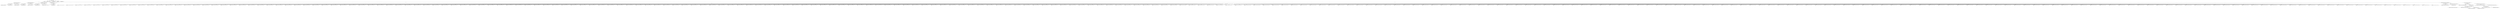 digraph "&lt;init&gt;" {  
"111669149696" [label = <(METHOD,&lt;init&gt;)<SUB>109</SUB>> ]
"115964116996" [label = <(PARAM,this)<SUB>109</SUB>> ]
"25769803776" [label = <(BLOCK,&lt;empty&gt;,&lt;empty&gt;)<SUB>109</SUB>> ]
"30064771072" [label = <(&lt;operator&gt;.assignment,String this.cvsRoot = null)<SUB>80</SUB>> ]
"30064771073" [label = <(&lt;operator&gt;.fieldAccess,this.cvsRoot)<SUB>80</SUB>> ]
"68719476744" [label = <(IDENTIFIER,this,String this.cvsRoot = null)> ]
"55834574848" [label = <(FIELD_IDENTIFIER,cvsRoot,cvsRoot)<SUB>80</SUB>> ]
"90194313216" [label = <(LITERAL,null,String this.cvsRoot = null)<SUB>80</SUB>> ]
"30064771074" [label = <(&lt;operator&gt;.assignment,File this.passFile = null)<SUB>82</SUB>> ]
"30064771075" [label = <(&lt;operator&gt;.fieldAccess,this.passFile)<SUB>82</SUB>> ]
"68719476745" [label = <(IDENTIFIER,this,File this.passFile = null)> ]
"55834574849" [label = <(FIELD_IDENTIFIER,passFile,passFile)<SUB>82</SUB>> ]
"90194313217" [label = <(LITERAL,null,File this.passFile = null)<SUB>82</SUB>> ]
"30064771076" [label = <(&lt;operator&gt;.assignment,String this.password = null)<SUB>84</SUB>> ]
"30064771077" [label = <(&lt;operator&gt;.fieldAccess,this.password)<SUB>84</SUB>> ]
"68719476746" [label = <(IDENTIFIER,this,String this.password = null)> ]
"55834574850" [label = <(FIELD_IDENTIFIER,password,password)<SUB>84</SUB>> ]
"90194313218" [label = <(LITERAL,null,String this.password = null)<SUB>84</SUB>> ]
"30064771078" [label = <(&lt;operator&gt;.assignment,char[] this.shifts = { 0, 1, 2, 3, 4, 5, 6, 7, ...)<SUB>87</SUB>> ]
"30064771079" [label = <(&lt;operator&gt;.fieldAccess,this.shifts)<SUB>87</SUB>> ]
"68719476747" [label = <(IDENTIFIER,this,char[] this.shifts = { 0, 1, 2, 3, 4, 5, 6, 7, ...)> ]
"55834574851" [label = <(FIELD_IDENTIFIER,shifts,shifts)<SUB>87</SUB>> ]
"30064771080" [label = <(&lt;operator&gt;.arrayInitializer,{ 0, 1, 2, 3, 4, 5, 6, 7, 8, 9, 10, 11, 12, 13,...)<SUB>87</SUB>> ]
"90194313219" [label = <(LITERAL,0,{ 0, 1, 2, 3, 4, 5, 6, 7, 8, 9, 10, 11, 12, 13,...)<SUB>88</SUB>> ]
"90194313220" [label = <(LITERAL,1,{ 0, 1, 2, 3, 4, 5, 6, 7, 8, 9, 10, 11, 12, 13,...)<SUB>88</SUB>> ]
"90194313221" [label = <(LITERAL,2,{ 0, 1, 2, 3, 4, 5, 6, 7, 8, 9, 10, 11, 12, 13,...)<SUB>88</SUB>> ]
"90194313222" [label = <(LITERAL,3,{ 0, 1, 2, 3, 4, 5, 6, 7, 8, 9, 10, 11, 12, 13,...)<SUB>88</SUB>> ]
"90194313223" [label = <(LITERAL,4,{ 0, 1, 2, 3, 4, 5, 6, 7, 8, 9, 10, 11, 12, 13,...)<SUB>88</SUB>> ]
"90194313224" [label = <(LITERAL,5,{ 0, 1, 2, 3, 4, 5, 6, 7, 8, 9, 10, 11, 12, 13,...)<SUB>88</SUB>> ]
"90194313225" [label = <(LITERAL,6,{ 0, 1, 2, 3, 4, 5, 6, 7, 8, 9, 10, 11, 12, 13,...)<SUB>88</SUB>> ]
"90194313226" [label = <(LITERAL,7,{ 0, 1, 2, 3, 4, 5, 6, 7, 8, 9, 10, 11, 12, 13,...)<SUB>88</SUB>> ]
"90194313227" [label = <(LITERAL,8,{ 0, 1, 2, 3, 4, 5, 6, 7, 8, 9, 10, 11, 12, 13,...)<SUB>88</SUB>> ]
"90194313228" [label = <(LITERAL,9,{ 0, 1, 2, 3, 4, 5, 6, 7, 8, 9, 10, 11, 12, 13,...)<SUB>88</SUB>> ]
"90194313229" [label = <(LITERAL,10,{ 0, 1, 2, 3, 4, 5, 6, 7, 8, 9, 10, 11, 12, 13,...)<SUB>88</SUB>> ]
"90194313230" [label = <(LITERAL,11,{ 0, 1, 2, 3, 4, 5, 6, 7, 8, 9, 10, 11, 12, 13,...)<SUB>88</SUB>> ]
"90194313231" [label = <(LITERAL,12,{ 0, 1, 2, 3, 4, 5, 6, 7, 8, 9, 10, 11, 12, 13,...)<SUB>88</SUB>> ]
"90194313232" [label = <(LITERAL,13,{ 0, 1, 2, 3, 4, 5, 6, 7, 8, 9, 10, 11, 12, 13,...)<SUB>88</SUB>> ]
"90194313233" [label = <(LITERAL,14,{ 0, 1, 2, 3, 4, 5, 6, 7, 8, 9, 10, 11, 12, 13,...)<SUB>88</SUB>> ]
"90194313234" [label = <(LITERAL,15,{ 0, 1, 2, 3, 4, 5, 6, 7, 8, 9, 10, 11, 12, 13,...)<SUB>88</SUB>> ]
"90194313235" [label = <(LITERAL,16,{ 0, 1, 2, 3, 4, 5, 6, 7, 8, 9, 10, 11, 12, 13,...)<SUB>89</SUB>> ]
"90194313236" [label = <(LITERAL,17,{ 0, 1, 2, 3, 4, 5, 6, 7, 8, 9, 10, 11, 12, 13,...)<SUB>89</SUB>> ]
"90194313237" [label = <(LITERAL,18,{ 0, 1, 2, 3, 4, 5, 6, 7, 8, 9, 10, 11, 12, 13,...)<SUB>89</SUB>> ]
"90194313238" [label = <(LITERAL,19,{ 0, 1, 2, 3, 4, 5, 6, 7, 8, 9, 10, 11, 12, 13,...)<SUB>89</SUB>> ]
"90194313239" [label = <(LITERAL,20,{ 0, 1, 2, 3, 4, 5, 6, 7, 8, 9, 10, 11, 12, 13,...)<SUB>89</SUB>> ]
"90194313240" [label = <(LITERAL,21,{ 0, 1, 2, 3, 4, 5, 6, 7, 8, 9, 10, 11, 12, 13,...)<SUB>89</SUB>> ]
"90194313241" [label = <(LITERAL,22,{ 0, 1, 2, 3, 4, 5, 6, 7, 8, 9, 10, 11, 12, 13,...)<SUB>89</SUB>> ]
"90194313242" [label = <(LITERAL,23,{ 0, 1, 2, 3, 4, 5, 6, 7, 8, 9, 10, 11, 12, 13,...)<SUB>89</SUB>> ]
"90194313243" [label = <(LITERAL,24,{ 0, 1, 2, 3, 4, 5, 6, 7, 8, 9, 10, 11, 12, 13,...)<SUB>89</SUB>> ]
"90194313244" [label = <(LITERAL,25,{ 0, 1, 2, 3, 4, 5, 6, 7, 8, 9, 10, 11, 12, 13,...)<SUB>89</SUB>> ]
"90194313245" [label = <(LITERAL,26,{ 0, 1, 2, 3, 4, 5, 6, 7, 8, 9, 10, 11, 12, 13,...)<SUB>89</SUB>> ]
"90194313246" [label = <(LITERAL,27,{ 0, 1, 2, 3, 4, 5, 6, 7, 8, 9, 10, 11, 12, 13,...)<SUB>89</SUB>> ]
"90194313247" [label = <(LITERAL,28,{ 0, 1, 2, 3, 4, 5, 6, 7, 8, 9, 10, 11, 12, 13,...)<SUB>89</SUB>> ]
"90194313248" [label = <(LITERAL,29,{ 0, 1, 2, 3, 4, 5, 6, 7, 8, 9, 10, 11, 12, 13,...)<SUB>89</SUB>> ]
"90194313249" [label = <(LITERAL,30,{ 0, 1, 2, 3, 4, 5, 6, 7, 8, 9, 10, 11, 12, 13,...)<SUB>89</SUB>> ]
"90194313250" [label = <(LITERAL,31,{ 0, 1, 2, 3, 4, 5, 6, 7, 8, 9, 10, 11, 12, 13,...)<SUB>89</SUB>> ]
"90194313251" [label = <(LITERAL,114,{ 0, 1, 2, 3, 4, 5, 6, 7, 8, 9, 10, 11, 12, 13,...)<SUB>90</SUB>> ]
"90194313252" [label = <(LITERAL,120,{ 0, 1, 2, 3, 4, 5, 6, 7, 8, 9, 10, 11, 12, 13,...)<SUB>90</SUB>> ]
"90194313253" [label = <(LITERAL,53,{ 0, 1, 2, 3, 4, 5, 6, 7, 8, 9, 10, 11, 12, 13,...)<SUB>90</SUB>> ]
"90194313254" [label = <(LITERAL,79,{ 0, 1, 2, 3, 4, 5, 6, 7, 8, 9, 10, 11, 12, 13,...)<SUB>90</SUB>> ]
"90194313255" [label = <(LITERAL,96,{ 0, 1, 2, 3, 4, 5, 6, 7, 8, 9, 10, 11, 12, 13,...)<SUB>90</SUB>> ]
"90194313256" [label = <(LITERAL,109,{ 0, 1, 2, 3, 4, 5, 6, 7, 8, 9, 10, 11, 12, 13,...)<SUB>90</SUB>> ]
"90194313257" [label = <(LITERAL,72,{ 0, 1, 2, 3, 4, 5, 6, 7, 8, 9, 10, 11, 12, 13,...)<SUB>90</SUB>> ]
"90194313258" [label = <(LITERAL,108,{ 0, 1, 2, 3, 4, 5, 6, 7, 8, 9, 10, 11, 12, 13,...)<SUB>90</SUB>> ]
"90194313259" [label = <(LITERAL,70,{ 0, 1, 2, 3, 4, 5, 6, 7, 8, 9, 10, 11, 12, 13,...)<SUB>90</SUB>> ]
"90194313260" [label = <(LITERAL,64,{ 0, 1, 2, 3, 4, 5, 6, 7, 8, 9, 10, 11, 12, 13,...)<SUB>90</SUB>> ]
"90194313261" [label = <(LITERAL,76,{ 0, 1, 2, 3, 4, 5, 6, 7, 8, 9, 10, 11, 12, 13,...)<SUB>90</SUB>> ]
"90194313262" [label = <(LITERAL,67,{ 0, 1, 2, 3, 4, 5, 6, 7, 8, 9, 10, 11, 12, 13,...)<SUB>90</SUB>> ]
"90194313263" [label = <(LITERAL,116,{ 0, 1, 2, 3, 4, 5, 6, 7, 8, 9, 10, 11, 12, 13,...)<SUB>90</SUB>> ]
"90194313264" [label = <(LITERAL,74,{ 0, 1, 2, 3, 4, 5, 6, 7, 8, 9, 10, 11, 12, 13,...)<SUB>90</SUB>> ]
"90194313265" [label = <(LITERAL,68,{ 0, 1, 2, 3, 4, 5, 6, 7, 8, 9, 10, 11, 12, 13,...)<SUB>90</SUB>> ]
"90194313266" [label = <(LITERAL,87,{ 0, 1, 2, 3, 4, 5, 6, 7, 8, 9, 10, 11, 12, 13,...)<SUB>90</SUB>> ]
"90194313267" [label = <(LITERAL,111,{ 0, 1, 2, 3, 4, 5, 6, 7, 8, 9, 10, 11, 12, 13,...)<SUB>91</SUB>> ]
"90194313268" [label = <(LITERAL,52,{ 0, 1, 2, 3, 4, 5, 6, 7, 8, 9, 10, 11, 12, 13,...)<SUB>91</SUB>> ]
"90194313269" [label = <(LITERAL,75,{ 0, 1, 2, 3, 4, 5, 6, 7, 8, 9, 10, 11, 12, 13,...)<SUB>91</SUB>> ]
"90194313270" [label = <(LITERAL,119,{ 0, 1, 2, 3, 4, 5, 6, 7, 8, 9, 10, 11, 12, 13,...)<SUB>91</SUB>> ]
"90194313271" [label = <(LITERAL,49,{ 0, 1, 2, 3, 4, 5, 6, 7, 8, 9, 10, 11, 12, 13,...)<SUB>91</SUB>> ]
"90194313272" [label = <(LITERAL,34,{ 0, 1, 2, 3, 4, 5, 6, 7, 8, 9, 10, 11, 12, 13,...)<SUB>91</SUB>> ]
"90194313273" [label = <(LITERAL,82,{ 0, 1, 2, 3, 4, 5, 6, 7, 8, 9, 10, 11, 12, 13,...)<SUB>91</SUB>> ]
"90194313274" [label = <(LITERAL,81,{ 0, 1, 2, 3, 4, 5, 6, 7, 8, 9, 10, 11, 12, 13,...)<SUB>91</SUB>> ]
"90194313275" [label = <(LITERAL,95,{ 0, 1, 2, 3, 4, 5, 6, 7, 8, 9, 10, 11, 12, 13,...)<SUB>91</SUB>> ]
"90194313276" [label = <(LITERAL,65,{ 0, 1, 2, 3, 4, 5, 6, 7, 8, 9, 10, 11, 12, 13,...)<SUB>91</SUB>> ]
"90194313277" [label = <(LITERAL,112,{ 0, 1, 2, 3, 4, 5, 6, 7, 8, 9, 10, 11, 12, 13,...)<SUB>91</SUB>> ]
"90194313278" [label = <(LITERAL,86,{ 0, 1, 2, 3, 4, 5, 6, 7, 8, 9, 10, 11, 12, 13,...)<SUB>91</SUB>> ]
"90194313279" [label = <(LITERAL,118,{ 0, 1, 2, 3, 4, 5, 6, 7, 8, 9, 10, 11, 12, 13,...)<SUB>91</SUB>> ]
"90194313280" [label = <(LITERAL,110,{ 0, 1, 2, 3, 4, 5, 6, 7, 8, 9, 10, 11, 12, 13,...)<SUB>91</SUB>> ]
"90194313281" [label = <(LITERAL,122,{ 0, 1, 2, 3, 4, 5, 6, 7, 8, 9, 10, 11, 12, 13,...)<SUB>91</SUB>> ]
"90194313282" [label = <(LITERAL,105,{ 0, 1, 2, 3, 4, 5, 6, 7, 8, 9, 10, 11, 12, 13,...)<SUB>91</SUB>> ]
"90194313283" [label = <(LITERAL,41,{ 0, 1, 2, 3, 4, 5, 6, 7, 8, 9, 10, 11, 12, 13,...)<SUB>92</SUB>> ]
"90194313284" [label = <(LITERAL,57,{ 0, 1, 2, 3, 4, 5, 6, 7, 8, 9, 10, 11, 12, 13,...)<SUB>92</SUB>> ]
"90194313285" [label = <(LITERAL,83,{ 0, 1, 2, 3, 4, 5, 6, 7, 8, 9, 10, 11, 12, 13,...)<SUB>92</SUB>> ]
"90194313286" [label = <(LITERAL,43,{ 0, 1, 2, 3, 4, 5, 6, 7, 8, 9, 10, 11, 12, 13,...)<SUB>92</SUB>> ]
"90194313287" [label = <(LITERAL,46,{ 0, 1, 2, 3, 4, 5, 6, 7, 8, 9, 10, 11, 12, 13,...)<SUB>92</SUB>> ]
"90194313288" [label = <(LITERAL,102,{ 0, 1, 2, 3, 4, 5, 6, 7, 8, 9, 10, 11, 12, 13,...)<SUB>92</SUB>> ]
"90194313289" [label = <(LITERAL,40,{ 0, 1, 2, 3, 4, 5, 6, 7, 8, 9, 10, 11, 12, 13,...)<SUB>92</SUB>> ]
"90194313290" [label = <(LITERAL,89,{ 0, 1, 2, 3, 4, 5, 6, 7, 8, 9, 10, 11, 12, 13,...)<SUB>92</SUB>> ]
"90194313291" [label = <(LITERAL,38,{ 0, 1, 2, 3, 4, 5, 6, 7, 8, 9, 10, 11, 12, 13,...)<SUB>92</SUB>> ]
"90194313292" [label = <(LITERAL,103,{ 0, 1, 2, 3, 4, 5, 6, 7, 8, 9, 10, 11, 12, 13,...)<SUB>92</SUB>> ]
"90194313293" [label = <(LITERAL,45,{ 0, 1, 2, 3, 4, 5, 6, 7, 8, 9, 10, 11, 12, 13,...)<SUB>92</SUB>> ]
"90194313294" [label = <(LITERAL,50,{ 0, 1, 2, 3, 4, 5, 6, 7, 8, 9, 10, 11, 12, 13,...)<SUB>92</SUB>> ]
"90194313295" [label = <(LITERAL,42,{ 0, 1, 2, 3, 4, 5, 6, 7, 8, 9, 10, 11, 12, 13,...)<SUB>92</SUB>> ]
"90194313296" [label = <(LITERAL,123,{ 0, 1, 2, 3, 4, 5, 6, 7, 8, 9, 10, 11, 12, 13,...)<SUB>92</SUB>> ]
"90194313297" [label = <(LITERAL,91,{ 0, 1, 2, 3, 4, 5, 6, 7, 8, 9, 10, 11, 12, 13,...)<SUB>92</SUB>> ]
"90194313298" [label = <(LITERAL,35,{ 0, 1, 2, 3, 4, 5, 6, 7, 8, 9, 10, 11, 12, 13,...)<SUB>92</SUB>> ]
"90194313299" [label = <(LITERAL,125,{ 0, 1, 2, 3, 4, 5, 6, 7, 8, 9, 10, 11, 12, 13,...)<SUB>93</SUB>> ]
"90194313300" [label = <(LITERAL,55,{ 0, 1, 2, 3, 4, 5, 6, 7, 8, 9, 10, 11, 12, 13,...)<SUB>93</SUB>> ]
"90194313301" [label = <(LITERAL,54,{ 0, 1, 2, 3, 4, 5, 6, 7, 8, 9, 10, 11, 12, 13,...)<SUB>93</SUB>> ]
"90194313302" [label = <(LITERAL,66,{ 0, 1, 2, 3, 4, 5, 6, 7, 8, 9, 10, 11, 12, 13,...)<SUB>93</SUB>> ]
"90194313303" [label = <(LITERAL,124,{ 0, 1, 2, 3, 4, 5, 6, 7, 8, 9, 10, 11, 12, 13,...)<SUB>93</SUB>> ]
"90194313304" [label = <(LITERAL,126,{ 0, 1, 2, 3, 4, 5, 6, 7, 8, 9, 10, 11, 12, 13,...)<SUB>93</SUB>> ]
"90194313305" [label = <(LITERAL,59,{ 0, 1, 2, 3, 4, 5, 6, 7, 8, 9, 10, 11, 12, 13,...)<SUB>93</SUB>> ]
"90194313306" [label = <(LITERAL,47,{ 0, 1, 2, 3, 4, 5, 6, 7, 8, 9, 10, 11, 12, 13,...)<SUB>93</SUB>> ]
"90194313307" [label = <(LITERAL,92,{ 0, 1, 2, 3, 4, 5, 6, 7, 8, 9, 10, 11, 12, 13,...)<SUB>93</SUB>> ]
"90194313308" [label = <(LITERAL,71,{ 0, 1, 2, 3, 4, 5, 6, 7, 8, 9, 10, 11, 12, 13,...)<SUB>93</SUB>> ]
"90194313309" [label = <(LITERAL,115,{ 0, 1, 2, 3, 4, 5, 6, 7, 8, 9, 10, 11, 12, 13,...)<SUB>93</SUB>> ]
"90194313310" [label = <(LITERAL,78,{ 0, 1, 2, 3, 4, 5, 6, 7, 8, 9, 10, 11, 12, 13,...)<SUB>93</SUB>> ]
"90194313311" [label = <(LITERAL,88,{ 0, 1, 2, 3, 4, 5, 6, 7, 8, 9, 10, 11, 12, 13,...)<SUB>93</SUB>> ]
"90194313312" [label = <(LITERAL,107,{ 0, 1, 2, 3, 4, 5, 6, 7, 8, 9, 10, 11, 12, 13,...)<SUB>93</SUB>> ]
"90194313313" [label = <(LITERAL,106,{ 0, 1, 2, 3, 4, 5, 6, 7, 8, 9, 10, 11, 12, 13,...)<SUB>93</SUB>> ]
"90194313314" [label = <(LITERAL,56,{ 0, 1, 2, 3, 4, 5, 6, 7, 8, 9, 10, 11, 12, 13,...)<SUB>93</SUB>> ]
"90194313315" [label = <(LITERAL,36,{ 0, 1, 2, 3, 4, 5, 6, 7, 8, 9, 10, 11, 12, 13,...)<SUB>94</SUB>> ]
"90194313316" [label = <(LITERAL,121,{ 0, 1, 2, 3, 4, 5, 6, 7, 8, 9, 10, 11, 12, 13,...)<SUB>94</SUB>> ]
"90194313317" [label = <(LITERAL,117,{ 0, 1, 2, 3, 4, 5, 6, 7, 8, 9, 10, 11, 12, 13,...)<SUB>94</SUB>> ]
"90194313318" [label = <(LITERAL,104,{ 0, 1, 2, 3, 4, 5, 6, 7, 8, 9, 10, 11, 12, 13,...)<SUB>94</SUB>> ]
"90194313319" [label = <(LITERAL,101,{ 0, 1, 2, 3, 4, 5, 6, 7, 8, 9, 10, 11, 12, 13,...)<SUB>94</SUB>> ]
"90194313320" [label = <(LITERAL,100,{ 0, 1, 2, 3, 4, 5, 6, 7, 8, 9, 10, 11, 12, 13,...)<SUB>94</SUB>> ]
"90194313321" [label = <(LITERAL,69,{ 0, 1, 2, 3, 4, 5, 6, 7, 8, 9, 10, 11, 12, 13,...)<SUB>94</SUB>> ]
"90194313322" [label = <(LITERAL,73,{ 0, 1, 2, 3, 4, 5, 6, 7, 8, 9, 10, 11, 12, 13,...)<SUB>94</SUB>> ]
"90194313323" [label = <(LITERAL,99,{ 0, 1, 2, 3, 4, 5, 6, 7, 8, 9, 10, 11, 12, 13,...)<SUB>94</SUB>> ]
"90194313324" [label = <(LITERAL,63,{ 0, 1, 2, 3, 4, 5, 6, 7, 8, 9, 10, 11, 12, 13,...)<SUB>94</SUB>> ]
"90194313325" [label = <(LITERAL,94,{ 0, 1, 2, 3, 4, 5, 6, 7, 8, 9, 10, 11, 12, 13,...)<SUB>94</SUB>> ]
"90194313326" [label = <(LITERAL,93,{ 0, 1, 2, 3, 4, 5, 6, 7, 8, 9, 10, 11, 12, 13,...)<SUB>94</SUB>> ]
"90194313327" [label = <(LITERAL,39,{ 0, 1, 2, 3, 4, 5, 6, 7, 8, 9, 10, 11, 12, 13,...)<SUB>94</SUB>> ]
"90194313328" [label = <(LITERAL,37,{ 0, 1, 2, 3, 4, 5, 6, 7, 8, 9, 10, 11, 12, 13,...)<SUB>94</SUB>> ]
"90194313329" [label = <(LITERAL,61,{ 0, 1, 2, 3, 4, 5, 6, 7, 8, 9, 10, 11, 12, 13,...)<SUB>94</SUB>> ]
"90194313330" [label = <(LITERAL,48,{ 0, 1, 2, 3, 4, 5, 6, 7, 8, 9, 10, 11, 12, 13,...)<SUB>94</SUB>> ]
"90194313331" [label = <(LITERAL,58,{ 0, 1, 2, 3, 4, 5, 6, 7, 8, 9, 10, 11, 12, 13,...)<SUB>95</SUB>> ]
"90194313332" [label = <(LITERAL,113,{ 0, 1, 2, 3, 4, 5, 6, 7, 8, 9, 10, 11, 12, 13,...)<SUB>95</SUB>> ]
"90194313333" [label = <(LITERAL,32,{ 0, 1, 2, 3, 4, 5, 6, 7, 8, 9, 10, 11, 12, 13,...)<SUB>95</SUB>> ]
"90194313334" [label = <(LITERAL,90,{ 0, 1, 2, 3, 4, 5, 6, 7, 8, 9, 10, 11, 12, 13,...)<SUB>95</SUB>> ]
"90194313335" [label = <(LITERAL,44,{ 0, 1, 2, 3, 4, 5, 6, 7, 8, 9, 10, 11, 12, 13,...)<SUB>95</SUB>> ]
"90194313336" [label = <(LITERAL,98,{ 0, 1, 2, 3, 4, 5, 6, 7, 8, 9, 10, 11, 12, 13,...)<SUB>95</SUB>> ]
"90194313337" [label = <(LITERAL,60,{ 0, 1, 2, 3, 4, 5, 6, 7, 8, 9, 10, 11, 12, 13,...)<SUB>95</SUB>> ]
"90194313338" [label = <(LITERAL,51,{ 0, 1, 2, 3, 4, 5, 6, 7, 8, 9, 10, 11, 12, 13,...)<SUB>95</SUB>> ]
"90194313339" [label = <(LITERAL,33,{ 0, 1, 2, 3, 4, 5, 6, 7, 8, 9, 10, 11, 12, 13,...)<SUB>95</SUB>> ]
"90194313340" [label = <(LITERAL,97,{ 0, 1, 2, 3, 4, 5, 6, 7, 8, 9, 10, 11, 12, 13,...)<SUB>95</SUB>> ]
"90194313341" [label = <(LITERAL,62,{ 0, 1, 2, 3, 4, 5, 6, 7, 8, 9, 10, 11, 12, 13,...)<SUB>95</SUB>> ]
"90194313342" [label = <(LITERAL,77,{ 0, 1, 2, 3, 4, 5, 6, 7, 8, 9, 10, 11, 12, 13,...)<SUB>95</SUB>> ]
"90194313343" [label = <(LITERAL,84,{ 0, 1, 2, 3, 4, 5, 6, 7, 8, 9, 10, 11, 12, 13,...)<SUB>95</SUB>> ]
"90194313344" [label = <(LITERAL,80,{ 0, 1, 2, 3, 4, 5, 6, 7, 8, 9, 10, 11, 12, 13,...)<SUB>95</SUB>> ]
"90194313345" [label = <(LITERAL,85,{ 0, 1, 2, 3, 4, 5, 6, 7, 8, 9, 10, 11, 12, 13,...)<SUB>95</SUB>> ]
"90194313346" [label = <(LITERAL,223,{ 0, 1, 2, 3, 4, 5, 6, 7, 8, 9, 10, 11, 12, 13,...)<SUB>95</SUB>> ]
"90194313347" [label = <(LITERAL,225,{ 0, 1, 2, 3, 4, 5, 6, 7, 8, 9, 10, 11, 12, 13,...)<SUB>96</SUB>> ]
"90194313348" [label = <(LITERAL,216,{ 0, 1, 2, 3, 4, 5, 6, 7, 8, 9, 10, 11, 12, 13,...)<SUB>96</SUB>> ]
"90194313349" [label = <(LITERAL,187,{ 0, 1, 2, 3, 4, 5, 6, 7, 8, 9, 10, 11, 12, 13,...)<SUB>96</SUB>> ]
"90194313350" [label = <(LITERAL,166,{ 0, 1, 2, 3, 4, 5, 6, 7, 8, 9, 10, 11, 12, 13,...)<SUB>96</SUB>> ]
"90194313351" [label = <(LITERAL,229,{ 0, 1, 2, 3, 4, 5, 6, 7, 8, 9, 10, 11, 12, 13,...)<SUB>96</SUB>> ]
"90194313352" [label = <(LITERAL,189,{ 0, 1, 2, 3, 4, 5, 6, 7, 8, 9, 10, 11, 12, 13,...)<SUB>96</SUB>> ]
"90194313353" [label = <(LITERAL,222,{ 0, 1, 2, 3, 4, 5, 6, 7, 8, 9, 10, 11, 12, 13,...)<SUB>96</SUB>> ]
"90194313354" [label = <(LITERAL,188,{ 0, 1, 2, 3, 4, 5, 6, 7, 8, 9, 10, 11, 12, 13,...)<SUB>96</SUB>> ]
"90194313355" [label = <(LITERAL,141,{ 0, 1, 2, 3, 4, 5, 6, 7, 8, 9, 10, 11, 12, 13,...)<SUB>96</SUB>> ]
"90194313356" [label = <(LITERAL,249,{ 0, 1, 2, 3, 4, 5, 6, 7, 8, 9, 10, 11, 12, 13,...)<SUB>96</SUB>> ]
"90194313357" [label = <(LITERAL,148,{ 0, 1, 2, 3, 4, 5, 6, 7, 8, 9, 10, 11, 12, 13,...)<SUB>96</SUB>> ]
"90194313358" [label = <(LITERAL,200,{ 0, 1, 2, 3, 4, 5, 6, 7, 8, 9, 10, 11, 12, 13,...)<SUB>96</SUB>> ]
"90194313359" [label = <(LITERAL,184,{ 0, 1, 2, 3, 4, 5, 6, 7, 8, 9, 10, 11, 12, 13,...)<SUB>96</SUB>> ]
"90194313360" [label = <(LITERAL,136,{ 0, 1, 2, 3, 4, 5, 6, 7, 8, 9, 10, 11, 12, 13,...)<SUB>96</SUB>> ]
"90194313361" [label = <(LITERAL,248,{ 0, 1, 2, 3, 4, 5, 6, 7, 8, 9, 10, 11, 12, 13,...)<SUB>96</SUB>> ]
"90194313362" [label = <(LITERAL,190,{ 0, 1, 2, 3, 4, 5, 6, 7, 8, 9, 10, 11, 12, 13,...)<SUB>96</SUB>> ]
"90194313363" [label = <(LITERAL,199,{ 0, 1, 2, 3, 4, 5, 6, 7, 8, 9, 10, 11, 12, 13,...)<SUB>97</SUB>> ]
"90194313364" [label = <(LITERAL,170,{ 0, 1, 2, 3, 4, 5, 6, 7, 8, 9, 10, 11, 12, 13,...)<SUB>97</SUB>> ]
"90194313365" [label = <(LITERAL,181,{ 0, 1, 2, 3, 4, 5, 6, 7, 8, 9, 10, 11, 12, 13,...)<SUB>97</SUB>> ]
"90194313366" [label = <(LITERAL,204,{ 0, 1, 2, 3, 4, 5, 6, 7, 8, 9, 10, 11, 12, 13,...)<SUB>97</SUB>> ]
"90194313367" [label = <(LITERAL,138,{ 0, 1, 2, 3, 4, 5, 6, 7, 8, 9, 10, 11, 12, 13,...)<SUB>97</SUB>> ]
"90194313368" [label = <(LITERAL,232,{ 0, 1, 2, 3, 4, 5, 6, 7, 8, 9, 10, 11, 12, 13,...)<SUB>97</SUB>> ]
"90194313369" [label = <(LITERAL,218,{ 0, 1, 2, 3, 4, 5, 6, 7, 8, 9, 10, 11, 12, 13,...)<SUB>97</SUB>> ]
"90194313370" [label = <(LITERAL,183,{ 0, 1, 2, 3, 4, 5, 6, 7, 8, 9, 10, 11, 12, 13,...)<SUB>97</SUB>> ]
"90194313371" [label = <(LITERAL,255,{ 0, 1, 2, 3, 4, 5, 6, 7, 8, 9, 10, 11, 12, 13,...)<SUB>97</SUB>> ]
"90194313372" [label = <(LITERAL,234,{ 0, 1, 2, 3, 4, 5, 6, 7, 8, 9, 10, 11, 12, 13,...)<SUB>97</SUB>> ]
"90194313373" [label = <(LITERAL,220,{ 0, 1, 2, 3, 4, 5, 6, 7, 8, 9, 10, 11, 12, 13,...)<SUB>97</SUB>> ]
"90194313374" [label = <(LITERAL,247,{ 0, 1, 2, 3, 4, 5, 6, 7, 8, 9, 10, 11, 12, 13,...)<SUB>97</SUB>> ]
"90194313375" [label = <(LITERAL,213,{ 0, 1, 2, 3, 4, 5, 6, 7, 8, 9, 10, 11, 12, 13,...)<SUB>97</SUB>> ]
"90194313376" [label = <(LITERAL,203,{ 0, 1, 2, 3, 4, 5, 6, 7, 8, 9, 10, 11, 12, 13,...)<SUB>97</SUB>> ]
"90194313377" [label = <(LITERAL,226,{ 0, 1, 2, 3, 4, 5, 6, 7, 8, 9, 10, 11, 12, 13,...)<SUB>97</SUB>> ]
"90194313378" [label = <(LITERAL,193,{ 0, 1, 2, 3, 4, 5, 6, 7, 8, 9, 10, 11, 12, 13,...)<SUB>97</SUB>> ]
"90194313379" [label = <(LITERAL,174,{ 0, 1, 2, 3, 4, 5, 6, 7, 8, 9, 10, 11, 12, 13,...)<SUB>98</SUB>> ]
"90194313380" [label = <(LITERAL,172,{ 0, 1, 2, 3, 4, 5, 6, 7, 8, 9, 10, 11, 12, 13,...)<SUB>98</SUB>> ]
"90194313381" [label = <(LITERAL,228,{ 0, 1, 2, 3, 4, 5, 6, 7, 8, 9, 10, 11, 12, 13,...)<SUB>98</SUB>> ]
"90194313382" [label = <(LITERAL,252,{ 0, 1, 2, 3, 4, 5, 6, 7, 8, 9, 10, 11, 12, 13,...)<SUB>98</SUB>> ]
"90194313383" [label = <(LITERAL,217,{ 0, 1, 2, 3, 4, 5, 6, 7, 8, 9, 10, 11, 12, 13,...)<SUB>98</SUB>> ]
"90194313384" [label = <(LITERAL,201,{ 0, 1, 2, 3, 4, 5, 6, 7, 8, 9, 10, 11, 12, 13,...)<SUB>98</SUB>> ]
"90194313385" [label = <(LITERAL,131,{ 0, 1, 2, 3, 4, 5, 6, 7, 8, 9, 10, 11, 12, 13,...)<SUB>98</SUB>> ]
"90194313386" [label = <(LITERAL,230,{ 0, 1, 2, 3, 4, 5, 6, 7, 8, 9, 10, 11, 12, 13,...)<SUB>98</SUB>> ]
"90194313387" [label = <(LITERAL,197,{ 0, 1, 2, 3, 4, 5, 6, 7, 8, 9, 10, 11, 12, 13,...)<SUB>98</SUB>> ]
"90194313388" [label = <(LITERAL,211,{ 0, 1, 2, 3, 4, 5, 6, 7, 8, 9, 10, 11, 12, 13,...)<SUB>98</SUB>> ]
"90194313389" [label = <(LITERAL,145,{ 0, 1, 2, 3, 4, 5, 6, 7, 8, 9, 10, 11, 12, 13,...)<SUB>98</SUB>> ]
"90194313390" [label = <(LITERAL,238,{ 0, 1, 2, 3, 4, 5, 6, 7, 8, 9, 10, 11, 12, 13,...)<SUB>98</SUB>> ]
"90194313391" [label = <(LITERAL,161,{ 0, 1, 2, 3, 4, 5, 6, 7, 8, 9, 10, 11, 12, 13,...)<SUB>98</SUB>> ]
"90194313392" [label = <(LITERAL,179,{ 0, 1, 2, 3, 4, 5, 6, 7, 8, 9, 10, 11, 12, 13,...)<SUB>98</SUB>> ]
"90194313393" [label = <(LITERAL,160,{ 0, 1, 2, 3, 4, 5, 6, 7, 8, 9, 10, 11, 12, 13,...)<SUB>98</SUB>> ]
"90194313394" [label = <(LITERAL,212,{ 0, 1, 2, 3, 4, 5, 6, 7, 8, 9, 10, 11, 12, 13,...)<SUB>98</SUB>> ]
"90194313395" [label = <(LITERAL,207,{ 0, 1, 2, 3, 4, 5, 6, 7, 8, 9, 10, 11, 12, 13,...)<SUB>99</SUB>> ]
"90194313396" [label = <(LITERAL,221,{ 0, 1, 2, 3, 4, 5, 6, 7, 8, 9, 10, 11, 12, 13,...)<SUB>99</SUB>> ]
"90194313397" [label = <(LITERAL,254,{ 0, 1, 2, 3, 4, 5, 6, 7, 8, 9, 10, 11, 12, 13,...)<SUB>99</SUB>> ]
"90194313398" [label = <(LITERAL,173,{ 0, 1, 2, 3, 4, 5, 6, 7, 8, 9, 10, 11, 12, 13,...)<SUB>99</SUB>> ]
"90194313399" [label = <(LITERAL,202,{ 0, 1, 2, 3, 4, 5, 6, 7, 8, 9, 10, 11, 12, 13,...)<SUB>99</SUB>> ]
"90194313400" [label = <(LITERAL,146,{ 0, 1, 2, 3, 4, 5, 6, 7, 8, 9, 10, 11, 12, 13,...)<SUB>99</SUB>> ]
"90194313401" [label = <(LITERAL,224,{ 0, 1, 2, 3, 4, 5, 6, 7, 8, 9, 10, 11, 12, 13,...)<SUB>99</SUB>> ]
"90194313402" [label = <(LITERAL,151,{ 0, 1, 2, 3, 4, 5, 6, 7, 8, 9, 10, 11, 12, 13,...)<SUB>99</SUB>> ]
"90194313403" [label = <(LITERAL,140,{ 0, 1, 2, 3, 4, 5, 6, 7, 8, 9, 10, 11, 12, 13,...)<SUB>99</SUB>> ]
"90194313404" [label = <(LITERAL,196,{ 0, 1, 2, 3, 4, 5, 6, 7, 8, 9, 10, 11, 12, 13,...)<SUB>99</SUB>> ]
"90194313405" [label = <(LITERAL,205,{ 0, 1, 2, 3, 4, 5, 6, 7, 8, 9, 10, 11, 12, 13,...)<SUB>99</SUB>> ]
"90194313406" [label = <(LITERAL,130,{ 0, 1, 2, 3, 4, 5, 6, 7, 8, 9, 10, 11, 12, 13,...)<SUB>99</SUB>> ]
"90194313407" [label = <(LITERAL,135,{ 0, 1, 2, 3, 4, 5, 6, 7, 8, 9, 10, 11, 12, 13,...)<SUB>99</SUB>> ]
"90194313408" [label = <(LITERAL,133,{ 0, 1, 2, 3, 4, 5, 6, 7, 8, 9, 10, 11, 12, 13,...)<SUB>99</SUB>> ]
"90194313409" [label = <(LITERAL,143,{ 0, 1, 2, 3, 4, 5, 6, 7, 8, 9, 10, 11, 12, 13,...)<SUB>99</SUB>> ]
"90194313410" [label = <(LITERAL,246,{ 0, 1, 2, 3, 4, 5, 6, 7, 8, 9, 10, 11, 12, 13,...)<SUB>99</SUB>> ]
"90194313411" [label = <(LITERAL,192,{ 0, 1, 2, 3, 4, 5, 6, 7, 8, 9, 10, 11, 12, 13,...)<SUB>100</SUB>> ]
"90194313412" [label = <(LITERAL,159,{ 0, 1, 2, 3, 4, 5, 6, 7, 8, 9, 10, 11, 12, 13,...)<SUB>100</SUB>> ]
"90194313413" [label = <(LITERAL,244,{ 0, 1, 2, 3, 4, 5, 6, 7, 8, 9, 10, 11, 12, 13,...)<SUB>100</SUB>> ]
"90194313414" [label = <(LITERAL,239,{ 0, 1, 2, 3, 4, 5, 6, 7, 8, 9, 10, 11, 12, 13,...)<SUB>100</SUB>> ]
"90194313415" [label = <(LITERAL,185,{ 0, 1, 2, 3, 4, 5, 6, 7, 8, 9, 10, 11, 12, 13,...)<SUB>100</SUB>> ]
"90194313416" [label = <(LITERAL,168,{ 0, 1, 2, 3, 4, 5, 6, 7, 8, 9, 10, 11, 12, 13,...)<SUB>100</SUB>> ]
"90194313417" [label = <(LITERAL,215,{ 0, 1, 2, 3, 4, 5, 6, 7, 8, 9, 10, 11, 12, 13,...)<SUB>100</SUB>> ]
"90194313418" [label = <(LITERAL,144,{ 0, 1, 2, 3, 4, 5, 6, 7, 8, 9, 10, 11, 12, 13,...)<SUB>100</SUB>> ]
"90194313419" [label = <(LITERAL,139,{ 0, 1, 2, 3, 4, 5, 6, 7, 8, 9, 10, 11, 12, 13,...)<SUB>100</SUB>> ]
"90194313420" [label = <(LITERAL,165,{ 0, 1, 2, 3, 4, 5, 6, 7, 8, 9, 10, 11, 12, 13,...)<SUB>100</SUB>> ]
"90194313421" [label = <(LITERAL,180,{ 0, 1, 2, 3, 4, 5, 6, 7, 8, 9, 10, 11, 12, 13,...)<SUB>100</SUB>> ]
"90194313422" [label = <(LITERAL,157,{ 0, 1, 2, 3, 4, 5, 6, 7, 8, 9, 10, 11, 12, 13,...)<SUB>100</SUB>> ]
"90194313423" [label = <(LITERAL,147,{ 0, 1, 2, 3, 4, 5, 6, 7, 8, 9, 10, 11, 12, 13,...)<SUB>100</SUB>> ]
"90194313424" [label = <(LITERAL,186,{ 0, 1, 2, 3, 4, 5, 6, 7, 8, 9, 10, 11, 12, 13,...)<SUB>100</SUB>> ]
"90194313425" [label = <(LITERAL,214,{ 0, 1, 2, 3, 4, 5, 6, 7, 8, 9, 10, 11, 12, 13,...)<SUB>100</SUB>> ]
"90194313426" [label = <(LITERAL,176,{ 0, 1, 2, 3, 4, 5, 6, 7, 8, 9, 10, 11, 12, 13,...)<SUB>100</SUB>> ]
"90194313427" [label = <(LITERAL,227,{ 0, 1, 2, 3, 4, 5, 6, 7, 8, 9, 10, 11, 12, 13,...)<SUB>101</SUB>> ]
"90194313428" [label = <(LITERAL,231,{ 0, 1, 2, 3, 4, 5, 6, 7, 8, 9, 10, 11, 12, 13,...)<SUB>101</SUB>> ]
"90194313429" [label = <(LITERAL,219,{ 0, 1, 2, 3, 4, 5, 6, 7, 8, 9, 10, 11, 12, 13,...)<SUB>101</SUB>> ]
"90194313430" [label = <(LITERAL,169,{ 0, 1, 2, 3, 4, 5, 6, 7, 8, 9, 10, 11, 12, 13,...)<SUB>101</SUB>> ]
"90194313431" [label = <(LITERAL,175,{ 0, 1, 2, 3, 4, 5, 6, 7, 8, 9, 10, 11, 12, 13,...)<SUB>101</SUB>> ]
"90194313432" [label = <(LITERAL,156,{ 0, 1, 2, 3, 4, 5, 6, 7, 8, 9, 10, 11, 12, 13,...)<SUB>101</SUB>> ]
"90194313433" [label = <(LITERAL,206,{ 0, 1, 2, 3, 4, 5, 6, 7, 8, 9, 10, 11, 12, 13,...)<SUB>101</SUB>> ]
"90194313434" [label = <(LITERAL,198,{ 0, 1, 2, 3, 4, 5, 6, 7, 8, 9, 10, 11, 12, 13,...)<SUB>101</SUB>> ]
"90194313435" [label = <(LITERAL,129,{ 0, 1, 2, 3, 4, 5, 6, 7, 8, 9, 10, 11, 12, 13,...)<SUB>101</SUB>> ]
"90194313436" [label = <(LITERAL,164,{ 0, 1, 2, 3, 4, 5, 6, 7, 8, 9, 10, 11, 12, 13,...)<SUB>101</SUB>> ]
"90194313437" [label = <(LITERAL,150,{ 0, 1, 2, 3, 4, 5, 6, 7, 8, 9, 10, 11, 12, 13,...)<SUB>101</SUB>> ]
"90194313438" [label = <(LITERAL,210,{ 0, 1, 2, 3, 4, 5, 6, 7, 8, 9, 10, 11, 12, 13,...)<SUB>101</SUB>> ]
"90194313439" [label = <(LITERAL,154,{ 0, 1, 2, 3, 4, 5, 6, 7, 8, 9, 10, 11, 12, 13,...)<SUB>101</SUB>> ]
"90194313440" [label = <(LITERAL,177,{ 0, 1, 2, 3, 4, 5, 6, 7, 8, 9, 10, 11, 12, 13,...)<SUB>101</SUB>> ]
"90194313441" [label = <(LITERAL,134,{ 0, 1, 2, 3, 4, 5, 6, 7, 8, 9, 10, 11, 12, 13,...)<SUB>101</SUB>> ]
"90194313442" [label = <(LITERAL,127,{ 0, 1, 2, 3, 4, 5, 6, 7, 8, 9, 10, 11, 12, 13,...)<SUB>101</SUB>> ]
"90194313443" [label = <(LITERAL,182,{ 0, 1, 2, 3, 4, 5, 6, 7, 8, 9, 10, 11, 12, 13,...)<SUB>102</SUB>> ]
"90194313444" [label = <(LITERAL,128,{ 0, 1, 2, 3, 4, 5, 6, 7, 8, 9, 10, 11, 12, 13,...)<SUB>102</SUB>> ]
"90194313445" [label = <(LITERAL,158,{ 0, 1, 2, 3, 4, 5, 6, 7, 8, 9, 10, 11, 12, 13,...)<SUB>102</SUB>> ]
"90194313446" [label = <(LITERAL,208,{ 0, 1, 2, 3, 4, 5, 6, 7, 8, 9, 10, 11, 12, 13,...)<SUB>102</SUB>> ]
"90194313447" [label = <(LITERAL,162,{ 0, 1, 2, 3, 4, 5, 6, 7, 8, 9, 10, 11, 12, 13,...)<SUB>102</SUB>> ]
"90194313448" [label = <(LITERAL,132,{ 0, 1, 2, 3, 4, 5, 6, 7, 8, 9, 10, 11, 12, 13,...)<SUB>102</SUB>> ]
"90194313449" [label = <(LITERAL,167,{ 0, 1, 2, 3, 4, 5, 6, 7, 8, 9, 10, 11, 12, 13,...)<SUB>102</SUB>> ]
"90194313450" [label = <(LITERAL,209,{ 0, 1, 2, 3, 4, 5, 6, 7, 8, 9, 10, 11, 12, 13,...)<SUB>102</SUB>> ]
"90194313451" [label = <(LITERAL,149,{ 0, 1, 2, 3, 4, 5, 6, 7, 8, 9, 10, 11, 12, 13,...)<SUB>102</SUB>> ]
"90194313452" [label = <(LITERAL,241,{ 0, 1, 2, 3, 4, 5, 6, 7, 8, 9, 10, 11, 12, 13,...)<SUB>102</SUB>> ]
"90194313453" [label = <(LITERAL,153,{ 0, 1, 2, 3, 4, 5, 6, 7, 8, 9, 10, 11, 12, 13,...)<SUB>102</SUB>> ]
"90194313454" [label = <(LITERAL,251,{ 0, 1, 2, 3, 4, 5, 6, 7, 8, 9, 10, 11, 12, 13,...)<SUB>102</SUB>> ]
"90194313455" [label = <(LITERAL,237,{ 0, 1, 2, 3, 4, 5, 6, 7, 8, 9, 10, 11, 12, 13,...)<SUB>102</SUB>> ]
"90194313456" [label = <(LITERAL,236,{ 0, 1, 2, 3, 4, 5, 6, 7, 8, 9, 10, 11, 12, 13,...)<SUB>102</SUB>> ]
"90194313457" [label = <(LITERAL,171,{ 0, 1, 2, 3, 4, 5, 6, 7, 8, 9, 10, 11, 12, 13,...)<SUB>102</SUB>> ]
"90194313458" [label = <(LITERAL,195,{ 0, 1, 2, 3, 4, 5, 6, 7, 8, 9, 10, 11, 12, 13,...)<SUB>102</SUB>> ]
"90194313459" [label = <(LITERAL,243,{ 0, 1, 2, 3, 4, 5, 6, 7, 8, 9, 10, 11, 12, 13,...)<SUB>103</SUB>> ]
"90194313460" [label = <(LITERAL,233,{ 0, 1, 2, 3, 4, 5, 6, 7, 8, 9, 10, 11, 12, 13,...)<SUB>103</SUB>> ]
"90194313461" [label = <(LITERAL,253,{ 0, 1, 2, 3, 4, 5, 6, 7, 8, 9, 10, 11, 12, 13,...)<SUB>103</SUB>> ]
"90194313462" [label = <(LITERAL,240,{ 0, 1, 2, 3, 4, 5, 6, 7, 8, 9, 10, 11, 12, 13,...)<SUB>103</SUB>> ]
"90194313463" [label = <(LITERAL,194,{ 0, 1, 2, 3, 4, 5, 6, 7, 8, 9, 10, 11, 12, 13,...)<SUB>103</SUB>> ]
"90194313464" [label = <(LITERAL,250,{ 0, 1, 2, 3, 4, 5, 6, 7, 8, 9, 10, 11, 12, 13,...)<SUB>103</SUB>> ]
"90194313465" [label = <(LITERAL,191,{ 0, 1, 2, 3, 4, 5, 6, 7, 8, 9, 10, 11, 12, 13,...)<SUB>103</SUB>> ]
"90194313466" [label = <(LITERAL,155,{ 0, 1, 2, 3, 4, 5, 6, 7, 8, 9, 10, 11, 12, 13,...)<SUB>103</SUB>> ]
"90194313467" [label = <(LITERAL,142,{ 0, 1, 2, 3, 4, 5, 6, 7, 8, 9, 10, 11, 12, 13,...)<SUB>103</SUB>> ]
"90194313468" [label = <(LITERAL,137,{ 0, 1, 2, 3, 4, 5, 6, 7, 8, 9, 10, 11, 12, 13,...)<SUB>103</SUB>> ]
"90194313469" [label = <(LITERAL,245,{ 0, 1, 2, 3, 4, 5, 6, 7, 8, 9, 10, 11, 12, 13,...)<SUB>103</SUB>> ]
"90194313470" [label = <(LITERAL,235,{ 0, 1, 2, 3, 4, 5, 6, 7, 8, 9, 10, 11, 12, 13,...)<SUB>103</SUB>> ]
"90194313471" [label = <(LITERAL,163,{ 0, 1, 2, 3, 4, 5, 6, 7, 8, 9, 10, 11, 12, 13,...)<SUB>103</SUB>> ]
"90194313472" [label = <(LITERAL,242,{ 0, 1, 2, 3, 4, 5, 6, 7, 8, 9, 10, 11, 12, 13,...)<SUB>103</SUB>> ]
"90194313473" [label = <(LITERAL,178,{ 0, 1, 2, 3, 4, 5, 6, 7, 8, 9, 10, 11, 12, 13,...)<SUB>103</SUB>> ]
"90194313474" [label = <(LITERAL,152,{ 0, 1, 2, 3, 4, 5, 6, 7, 8, 9, 10, 11, 12, 13,...)<SUB>103</SUB>> ]
"30064771081" [label = <(&lt;operator&gt;.assignment,this.passFile = new File(System.getProperty(&quot;cy...)<SUB>110</SUB>> ]
"30064771082" [label = <(&lt;operator&gt;.fieldAccess,this.passFile)<SUB>110</SUB>> ]
"68719476748" [label = <(IDENTIFIER,this,this.passFile = new File(System.getProperty(&quot;cy...)> ]
"55834574852" [label = <(FIELD_IDENTIFIER,passFile,passFile)<SUB>110</SUB>> ]
"30064771083" [label = <(&lt;operator&gt;.alloc,new File(System.getProperty(&quot;cygwin.user.home&quot;,...)<SUB>110</SUB>> ]
"30064771084" [label = <(&lt;init&gt;,new File(System.getProperty(&quot;cygwin.user.home&quot;,...)<SUB>110</SUB>> ]
"30064771085" [label = <(&lt;operator&gt;.fieldAccess,this.passFile)<SUB>110</SUB>> ]
"68719476749" [label = <(IDENTIFIER,this,new File(System.getProperty(&quot;cygwin.user.home&quot;,...)> ]
"55834574853" [label = <(FIELD_IDENTIFIER,passFile,passFile)<SUB>110</SUB>> ]
"30064771086" [label = <(&lt;operator&gt;.addition,System.getProperty(&quot;cygwin.user.home&quot;, System.g...)<SUB>111</SUB>> ]
"30064771087" [label = <(&lt;operator&gt;.addition,System.getProperty(&quot;cygwin.user.home&quot;, System.g...)<SUB>111</SUB>> ]
"30064771088" [label = <(getProperty,System.getProperty(&quot;cygwin.user.home&quot;, System.g...)<SUB>111</SUB>> ]
"68719476750" [label = <(IDENTIFIER,System,System.getProperty(&quot;cygwin.user.home&quot;, System.g...)<SUB>111</SUB>> ]
"90194313475" [label = <(LITERAL,&quot;cygwin.user.home&quot;,System.getProperty(&quot;cygwin.user.home&quot;, System.g...)<SUB>111</SUB>> ]
"30064771089" [label = <(getProperty,System.getProperty(&quot;user.home&quot;))<SUB>112</SUB>> ]
"68719476751" [label = <(IDENTIFIER,System,System.getProperty(&quot;user.home&quot;))<SUB>112</SUB>> ]
"90194313476" [label = <(LITERAL,&quot;user.home&quot;,System.getProperty(&quot;user.home&quot;))<SUB>112</SUB>> ]
"30064771090" [label = <(&lt;operator&gt;.fieldAccess,File.separatorChar)<SUB>113</SUB>> ]
"68719476752" [label = <(IDENTIFIER,File,System.getProperty(&quot;cygwin.user.home&quot;, System.g...)<SUB>113</SUB>> ]
"55834574854" [label = <(FIELD_IDENTIFIER,separatorChar,separatorChar)<SUB>113</SUB>> ]
"90194313477" [label = <(LITERAL,&quot;.cvspass&quot;,System.getProperty(&quot;cygwin.user.home&quot;, System.g...)<SUB>113</SUB>> ]
"133143986180" [label = <(MODIFIER,CONSTRUCTOR)> ]
"133143986181" [label = <(MODIFIER,PUBLIC)> ]
"128849018880" [label = <(METHOD_RETURN,void)<SUB>114</SUB>> ]
  "111669149696" -> "115964116996"  [ label = "AST: "] 
  "111669149696" -> "25769803776"  [ label = "AST: "] 
  "111669149696" -> "133143986180"  [ label = "AST: "] 
  "111669149696" -> "133143986181"  [ label = "AST: "] 
  "111669149696" -> "128849018880"  [ label = "AST: "] 
  "25769803776" -> "30064771072"  [ label = "AST: "] 
  "25769803776" -> "30064771074"  [ label = "AST: "] 
  "25769803776" -> "30064771076"  [ label = "AST: "] 
  "25769803776" -> "30064771078"  [ label = "AST: "] 
  "25769803776" -> "30064771081"  [ label = "AST: "] 
  "25769803776" -> "30064771084"  [ label = "AST: "] 
  "30064771072" -> "30064771073"  [ label = "AST: "] 
  "30064771072" -> "90194313216"  [ label = "AST: "] 
  "30064771073" -> "68719476744"  [ label = "AST: "] 
  "30064771073" -> "55834574848"  [ label = "AST: "] 
  "30064771074" -> "30064771075"  [ label = "AST: "] 
  "30064771074" -> "90194313217"  [ label = "AST: "] 
  "30064771075" -> "68719476745"  [ label = "AST: "] 
  "30064771075" -> "55834574849"  [ label = "AST: "] 
  "30064771076" -> "30064771077"  [ label = "AST: "] 
  "30064771076" -> "90194313218"  [ label = "AST: "] 
  "30064771077" -> "68719476746"  [ label = "AST: "] 
  "30064771077" -> "55834574850"  [ label = "AST: "] 
  "30064771078" -> "30064771079"  [ label = "AST: "] 
  "30064771078" -> "30064771080"  [ label = "AST: "] 
  "30064771079" -> "68719476747"  [ label = "AST: "] 
  "30064771079" -> "55834574851"  [ label = "AST: "] 
  "30064771080" -> "90194313219"  [ label = "AST: "] 
  "30064771080" -> "90194313220"  [ label = "AST: "] 
  "30064771080" -> "90194313221"  [ label = "AST: "] 
  "30064771080" -> "90194313222"  [ label = "AST: "] 
  "30064771080" -> "90194313223"  [ label = "AST: "] 
  "30064771080" -> "90194313224"  [ label = "AST: "] 
  "30064771080" -> "90194313225"  [ label = "AST: "] 
  "30064771080" -> "90194313226"  [ label = "AST: "] 
  "30064771080" -> "90194313227"  [ label = "AST: "] 
  "30064771080" -> "90194313228"  [ label = "AST: "] 
  "30064771080" -> "90194313229"  [ label = "AST: "] 
  "30064771080" -> "90194313230"  [ label = "AST: "] 
  "30064771080" -> "90194313231"  [ label = "AST: "] 
  "30064771080" -> "90194313232"  [ label = "AST: "] 
  "30064771080" -> "90194313233"  [ label = "AST: "] 
  "30064771080" -> "90194313234"  [ label = "AST: "] 
  "30064771080" -> "90194313235"  [ label = "AST: "] 
  "30064771080" -> "90194313236"  [ label = "AST: "] 
  "30064771080" -> "90194313237"  [ label = "AST: "] 
  "30064771080" -> "90194313238"  [ label = "AST: "] 
  "30064771080" -> "90194313239"  [ label = "AST: "] 
  "30064771080" -> "90194313240"  [ label = "AST: "] 
  "30064771080" -> "90194313241"  [ label = "AST: "] 
  "30064771080" -> "90194313242"  [ label = "AST: "] 
  "30064771080" -> "90194313243"  [ label = "AST: "] 
  "30064771080" -> "90194313244"  [ label = "AST: "] 
  "30064771080" -> "90194313245"  [ label = "AST: "] 
  "30064771080" -> "90194313246"  [ label = "AST: "] 
  "30064771080" -> "90194313247"  [ label = "AST: "] 
  "30064771080" -> "90194313248"  [ label = "AST: "] 
  "30064771080" -> "90194313249"  [ label = "AST: "] 
  "30064771080" -> "90194313250"  [ label = "AST: "] 
  "30064771080" -> "90194313251"  [ label = "AST: "] 
  "30064771080" -> "90194313252"  [ label = "AST: "] 
  "30064771080" -> "90194313253"  [ label = "AST: "] 
  "30064771080" -> "90194313254"  [ label = "AST: "] 
  "30064771080" -> "90194313255"  [ label = "AST: "] 
  "30064771080" -> "90194313256"  [ label = "AST: "] 
  "30064771080" -> "90194313257"  [ label = "AST: "] 
  "30064771080" -> "90194313258"  [ label = "AST: "] 
  "30064771080" -> "90194313259"  [ label = "AST: "] 
  "30064771080" -> "90194313260"  [ label = "AST: "] 
  "30064771080" -> "90194313261"  [ label = "AST: "] 
  "30064771080" -> "90194313262"  [ label = "AST: "] 
  "30064771080" -> "90194313263"  [ label = "AST: "] 
  "30064771080" -> "90194313264"  [ label = "AST: "] 
  "30064771080" -> "90194313265"  [ label = "AST: "] 
  "30064771080" -> "90194313266"  [ label = "AST: "] 
  "30064771080" -> "90194313267"  [ label = "AST: "] 
  "30064771080" -> "90194313268"  [ label = "AST: "] 
  "30064771080" -> "90194313269"  [ label = "AST: "] 
  "30064771080" -> "90194313270"  [ label = "AST: "] 
  "30064771080" -> "90194313271"  [ label = "AST: "] 
  "30064771080" -> "90194313272"  [ label = "AST: "] 
  "30064771080" -> "90194313273"  [ label = "AST: "] 
  "30064771080" -> "90194313274"  [ label = "AST: "] 
  "30064771080" -> "90194313275"  [ label = "AST: "] 
  "30064771080" -> "90194313276"  [ label = "AST: "] 
  "30064771080" -> "90194313277"  [ label = "AST: "] 
  "30064771080" -> "90194313278"  [ label = "AST: "] 
  "30064771080" -> "90194313279"  [ label = "AST: "] 
  "30064771080" -> "90194313280"  [ label = "AST: "] 
  "30064771080" -> "90194313281"  [ label = "AST: "] 
  "30064771080" -> "90194313282"  [ label = "AST: "] 
  "30064771080" -> "90194313283"  [ label = "AST: "] 
  "30064771080" -> "90194313284"  [ label = "AST: "] 
  "30064771080" -> "90194313285"  [ label = "AST: "] 
  "30064771080" -> "90194313286"  [ label = "AST: "] 
  "30064771080" -> "90194313287"  [ label = "AST: "] 
  "30064771080" -> "90194313288"  [ label = "AST: "] 
  "30064771080" -> "90194313289"  [ label = "AST: "] 
  "30064771080" -> "90194313290"  [ label = "AST: "] 
  "30064771080" -> "90194313291"  [ label = "AST: "] 
  "30064771080" -> "90194313292"  [ label = "AST: "] 
  "30064771080" -> "90194313293"  [ label = "AST: "] 
  "30064771080" -> "90194313294"  [ label = "AST: "] 
  "30064771080" -> "90194313295"  [ label = "AST: "] 
  "30064771080" -> "90194313296"  [ label = "AST: "] 
  "30064771080" -> "90194313297"  [ label = "AST: "] 
  "30064771080" -> "90194313298"  [ label = "AST: "] 
  "30064771080" -> "90194313299"  [ label = "AST: "] 
  "30064771080" -> "90194313300"  [ label = "AST: "] 
  "30064771080" -> "90194313301"  [ label = "AST: "] 
  "30064771080" -> "90194313302"  [ label = "AST: "] 
  "30064771080" -> "90194313303"  [ label = "AST: "] 
  "30064771080" -> "90194313304"  [ label = "AST: "] 
  "30064771080" -> "90194313305"  [ label = "AST: "] 
  "30064771080" -> "90194313306"  [ label = "AST: "] 
  "30064771080" -> "90194313307"  [ label = "AST: "] 
  "30064771080" -> "90194313308"  [ label = "AST: "] 
  "30064771080" -> "90194313309"  [ label = "AST: "] 
  "30064771080" -> "90194313310"  [ label = "AST: "] 
  "30064771080" -> "90194313311"  [ label = "AST: "] 
  "30064771080" -> "90194313312"  [ label = "AST: "] 
  "30064771080" -> "90194313313"  [ label = "AST: "] 
  "30064771080" -> "90194313314"  [ label = "AST: "] 
  "30064771080" -> "90194313315"  [ label = "AST: "] 
  "30064771080" -> "90194313316"  [ label = "AST: "] 
  "30064771080" -> "90194313317"  [ label = "AST: "] 
  "30064771080" -> "90194313318"  [ label = "AST: "] 
  "30064771080" -> "90194313319"  [ label = "AST: "] 
  "30064771080" -> "90194313320"  [ label = "AST: "] 
  "30064771080" -> "90194313321"  [ label = "AST: "] 
  "30064771080" -> "90194313322"  [ label = "AST: "] 
  "30064771080" -> "90194313323"  [ label = "AST: "] 
  "30064771080" -> "90194313324"  [ label = "AST: "] 
  "30064771080" -> "90194313325"  [ label = "AST: "] 
  "30064771080" -> "90194313326"  [ label = "AST: "] 
  "30064771080" -> "90194313327"  [ label = "AST: "] 
  "30064771080" -> "90194313328"  [ label = "AST: "] 
  "30064771080" -> "90194313329"  [ label = "AST: "] 
  "30064771080" -> "90194313330"  [ label = "AST: "] 
  "30064771080" -> "90194313331"  [ label = "AST: "] 
  "30064771080" -> "90194313332"  [ label = "AST: "] 
  "30064771080" -> "90194313333"  [ label = "AST: "] 
  "30064771080" -> "90194313334"  [ label = "AST: "] 
  "30064771080" -> "90194313335"  [ label = "AST: "] 
  "30064771080" -> "90194313336"  [ label = "AST: "] 
  "30064771080" -> "90194313337"  [ label = "AST: "] 
  "30064771080" -> "90194313338"  [ label = "AST: "] 
  "30064771080" -> "90194313339"  [ label = "AST: "] 
  "30064771080" -> "90194313340"  [ label = "AST: "] 
  "30064771080" -> "90194313341"  [ label = "AST: "] 
  "30064771080" -> "90194313342"  [ label = "AST: "] 
  "30064771080" -> "90194313343"  [ label = "AST: "] 
  "30064771080" -> "90194313344"  [ label = "AST: "] 
  "30064771080" -> "90194313345"  [ label = "AST: "] 
  "30064771080" -> "90194313346"  [ label = "AST: "] 
  "30064771080" -> "90194313347"  [ label = "AST: "] 
  "30064771080" -> "90194313348"  [ label = "AST: "] 
  "30064771080" -> "90194313349"  [ label = "AST: "] 
  "30064771080" -> "90194313350"  [ label = "AST: "] 
  "30064771080" -> "90194313351"  [ label = "AST: "] 
  "30064771080" -> "90194313352"  [ label = "AST: "] 
  "30064771080" -> "90194313353"  [ label = "AST: "] 
  "30064771080" -> "90194313354"  [ label = "AST: "] 
  "30064771080" -> "90194313355"  [ label = "AST: "] 
  "30064771080" -> "90194313356"  [ label = "AST: "] 
  "30064771080" -> "90194313357"  [ label = "AST: "] 
  "30064771080" -> "90194313358"  [ label = "AST: "] 
  "30064771080" -> "90194313359"  [ label = "AST: "] 
  "30064771080" -> "90194313360"  [ label = "AST: "] 
  "30064771080" -> "90194313361"  [ label = "AST: "] 
  "30064771080" -> "90194313362"  [ label = "AST: "] 
  "30064771080" -> "90194313363"  [ label = "AST: "] 
  "30064771080" -> "90194313364"  [ label = "AST: "] 
  "30064771080" -> "90194313365"  [ label = "AST: "] 
  "30064771080" -> "90194313366"  [ label = "AST: "] 
  "30064771080" -> "90194313367"  [ label = "AST: "] 
  "30064771080" -> "90194313368"  [ label = "AST: "] 
  "30064771080" -> "90194313369"  [ label = "AST: "] 
  "30064771080" -> "90194313370"  [ label = "AST: "] 
  "30064771080" -> "90194313371"  [ label = "AST: "] 
  "30064771080" -> "90194313372"  [ label = "AST: "] 
  "30064771080" -> "90194313373"  [ label = "AST: "] 
  "30064771080" -> "90194313374"  [ label = "AST: "] 
  "30064771080" -> "90194313375"  [ label = "AST: "] 
  "30064771080" -> "90194313376"  [ label = "AST: "] 
  "30064771080" -> "90194313377"  [ label = "AST: "] 
  "30064771080" -> "90194313378"  [ label = "AST: "] 
  "30064771080" -> "90194313379"  [ label = "AST: "] 
  "30064771080" -> "90194313380"  [ label = "AST: "] 
  "30064771080" -> "90194313381"  [ label = "AST: "] 
  "30064771080" -> "90194313382"  [ label = "AST: "] 
  "30064771080" -> "90194313383"  [ label = "AST: "] 
  "30064771080" -> "90194313384"  [ label = "AST: "] 
  "30064771080" -> "90194313385"  [ label = "AST: "] 
  "30064771080" -> "90194313386"  [ label = "AST: "] 
  "30064771080" -> "90194313387"  [ label = "AST: "] 
  "30064771080" -> "90194313388"  [ label = "AST: "] 
  "30064771080" -> "90194313389"  [ label = "AST: "] 
  "30064771080" -> "90194313390"  [ label = "AST: "] 
  "30064771080" -> "90194313391"  [ label = "AST: "] 
  "30064771080" -> "90194313392"  [ label = "AST: "] 
  "30064771080" -> "90194313393"  [ label = "AST: "] 
  "30064771080" -> "90194313394"  [ label = "AST: "] 
  "30064771080" -> "90194313395"  [ label = "AST: "] 
  "30064771080" -> "90194313396"  [ label = "AST: "] 
  "30064771080" -> "90194313397"  [ label = "AST: "] 
  "30064771080" -> "90194313398"  [ label = "AST: "] 
  "30064771080" -> "90194313399"  [ label = "AST: "] 
  "30064771080" -> "90194313400"  [ label = "AST: "] 
  "30064771080" -> "90194313401"  [ label = "AST: "] 
  "30064771080" -> "90194313402"  [ label = "AST: "] 
  "30064771080" -> "90194313403"  [ label = "AST: "] 
  "30064771080" -> "90194313404"  [ label = "AST: "] 
  "30064771080" -> "90194313405"  [ label = "AST: "] 
  "30064771080" -> "90194313406"  [ label = "AST: "] 
  "30064771080" -> "90194313407"  [ label = "AST: "] 
  "30064771080" -> "90194313408"  [ label = "AST: "] 
  "30064771080" -> "90194313409"  [ label = "AST: "] 
  "30064771080" -> "90194313410"  [ label = "AST: "] 
  "30064771080" -> "90194313411"  [ label = "AST: "] 
  "30064771080" -> "90194313412"  [ label = "AST: "] 
  "30064771080" -> "90194313413"  [ label = "AST: "] 
  "30064771080" -> "90194313414"  [ label = "AST: "] 
  "30064771080" -> "90194313415"  [ label = "AST: "] 
  "30064771080" -> "90194313416"  [ label = "AST: "] 
  "30064771080" -> "90194313417"  [ label = "AST: "] 
  "30064771080" -> "90194313418"  [ label = "AST: "] 
  "30064771080" -> "90194313419"  [ label = "AST: "] 
  "30064771080" -> "90194313420"  [ label = "AST: "] 
  "30064771080" -> "90194313421"  [ label = "AST: "] 
  "30064771080" -> "90194313422"  [ label = "AST: "] 
  "30064771080" -> "90194313423"  [ label = "AST: "] 
  "30064771080" -> "90194313424"  [ label = "AST: "] 
  "30064771080" -> "90194313425"  [ label = "AST: "] 
  "30064771080" -> "90194313426"  [ label = "AST: "] 
  "30064771080" -> "90194313427"  [ label = "AST: "] 
  "30064771080" -> "90194313428"  [ label = "AST: "] 
  "30064771080" -> "90194313429"  [ label = "AST: "] 
  "30064771080" -> "90194313430"  [ label = "AST: "] 
  "30064771080" -> "90194313431"  [ label = "AST: "] 
  "30064771080" -> "90194313432"  [ label = "AST: "] 
  "30064771080" -> "90194313433"  [ label = "AST: "] 
  "30064771080" -> "90194313434"  [ label = "AST: "] 
  "30064771080" -> "90194313435"  [ label = "AST: "] 
  "30064771080" -> "90194313436"  [ label = "AST: "] 
  "30064771080" -> "90194313437"  [ label = "AST: "] 
  "30064771080" -> "90194313438"  [ label = "AST: "] 
  "30064771080" -> "90194313439"  [ label = "AST: "] 
  "30064771080" -> "90194313440"  [ label = "AST: "] 
  "30064771080" -> "90194313441"  [ label = "AST: "] 
  "30064771080" -> "90194313442"  [ label = "AST: "] 
  "30064771080" -> "90194313443"  [ label = "AST: "] 
  "30064771080" -> "90194313444"  [ label = "AST: "] 
  "30064771080" -> "90194313445"  [ label = "AST: "] 
  "30064771080" -> "90194313446"  [ label = "AST: "] 
  "30064771080" -> "90194313447"  [ label = "AST: "] 
  "30064771080" -> "90194313448"  [ label = "AST: "] 
  "30064771080" -> "90194313449"  [ label = "AST: "] 
  "30064771080" -> "90194313450"  [ label = "AST: "] 
  "30064771080" -> "90194313451"  [ label = "AST: "] 
  "30064771080" -> "90194313452"  [ label = "AST: "] 
  "30064771080" -> "90194313453"  [ label = "AST: "] 
  "30064771080" -> "90194313454"  [ label = "AST: "] 
  "30064771080" -> "90194313455"  [ label = "AST: "] 
  "30064771080" -> "90194313456"  [ label = "AST: "] 
  "30064771080" -> "90194313457"  [ label = "AST: "] 
  "30064771080" -> "90194313458"  [ label = "AST: "] 
  "30064771080" -> "90194313459"  [ label = "AST: "] 
  "30064771080" -> "90194313460"  [ label = "AST: "] 
  "30064771080" -> "90194313461"  [ label = "AST: "] 
  "30064771080" -> "90194313462"  [ label = "AST: "] 
  "30064771080" -> "90194313463"  [ label = "AST: "] 
  "30064771080" -> "90194313464"  [ label = "AST: "] 
  "30064771080" -> "90194313465"  [ label = "AST: "] 
  "30064771080" -> "90194313466"  [ label = "AST: "] 
  "30064771080" -> "90194313467"  [ label = "AST: "] 
  "30064771080" -> "90194313468"  [ label = "AST: "] 
  "30064771080" -> "90194313469"  [ label = "AST: "] 
  "30064771080" -> "90194313470"  [ label = "AST: "] 
  "30064771080" -> "90194313471"  [ label = "AST: "] 
  "30064771080" -> "90194313472"  [ label = "AST: "] 
  "30064771080" -> "90194313473"  [ label = "AST: "] 
  "30064771080" -> "90194313474"  [ label = "AST: "] 
  "30064771081" -> "30064771082"  [ label = "AST: "] 
  "30064771081" -> "30064771083"  [ label = "AST: "] 
  "30064771082" -> "68719476748"  [ label = "AST: "] 
  "30064771082" -> "55834574852"  [ label = "AST: "] 
  "30064771084" -> "30064771085"  [ label = "AST: "] 
  "30064771084" -> "30064771086"  [ label = "AST: "] 
  "30064771085" -> "68719476749"  [ label = "AST: "] 
  "30064771085" -> "55834574853"  [ label = "AST: "] 
  "30064771086" -> "30064771087"  [ label = "AST: "] 
  "30064771086" -> "90194313477"  [ label = "AST: "] 
  "30064771087" -> "30064771088"  [ label = "AST: "] 
  "30064771087" -> "30064771090"  [ label = "AST: "] 
  "30064771088" -> "68719476750"  [ label = "AST: "] 
  "30064771088" -> "90194313475"  [ label = "AST: "] 
  "30064771088" -> "30064771089"  [ label = "AST: "] 
  "30064771089" -> "68719476751"  [ label = "AST: "] 
  "30064771089" -> "90194313476"  [ label = "AST: "] 
  "30064771090" -> "68719476752"  [ label = "AST: "] 
  "30064771090" -> "55834574854"  [ label = "AST: "] 
  "111669149696" -> "115964116996"  [ label = "DDG: "] 
}
